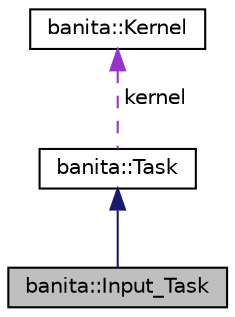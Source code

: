 digraph "banita::Input_Task"
{
 // LATEX_PDF_SIZE
  edge [fontname="Helvetica",fontsize="10",labelfontname="Helvetica",labelfontsize="10"];
  node [fontname="Helvetica",fontsize="10",shape=record];
  Node2 [label="banita::Input_Task",height=0.2,width=0.4,color="black", fillcolor="grey75", style="filled", fontcolor="black",tooltip=" "];
  Node3 -> Node2 [dir="back",color="midnightblue",fontsize="10",style="solid"];
  Node3 [label="banita::Task",height=0.2,width=0.4,color="black", fillcolor="white", style="filled",URL="$d8/dfd/classbanita_1_1_task.html",tooltip=" "];
  Node4 -> Node3 [dir="back",color="darkorchid3",fontsize="10",style="dashed",label=" kernel" ];
  Node4 [label="banita::Kernel",height=0.2,width=0.4,color="black", fillcolor="white", style="filled",URL="$d6/d5d/classbanita_1_1_kernel.html",tooltip=" "];
}
